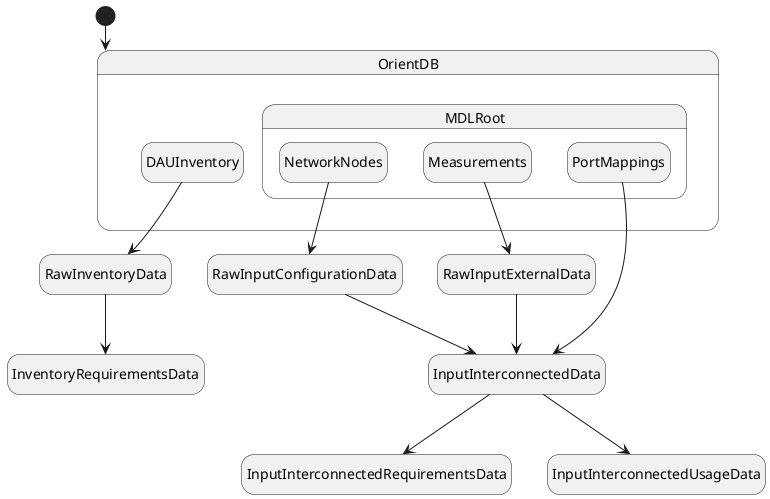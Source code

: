 @startuml

hide empty description

[*] -down-> OrientDB

state OrientDB {

    state MDLRoot {
        state NetworkNodes
        state Measurements
        state PortMappings
    }

    state DAUInventory
}

NetworkNodes -d-> RawInputConfigurationData
Measurements -d-> RawInputExternalData

DAUInventory -d-> RawInventoryData
RawInventoryData -d-> InventoryRequirementsData

RawInputConfigurationData -d-> InputInterconnectedData
PortMappings -d-> InputInterconnectedData
RawInputExternalData -d-> InputInterconnectedData

InputInterconnectedData -d-> InputInterconnectedRequirementsData
InputInterconnectedData -d-> InputInterconnectedUsageData

@enduml